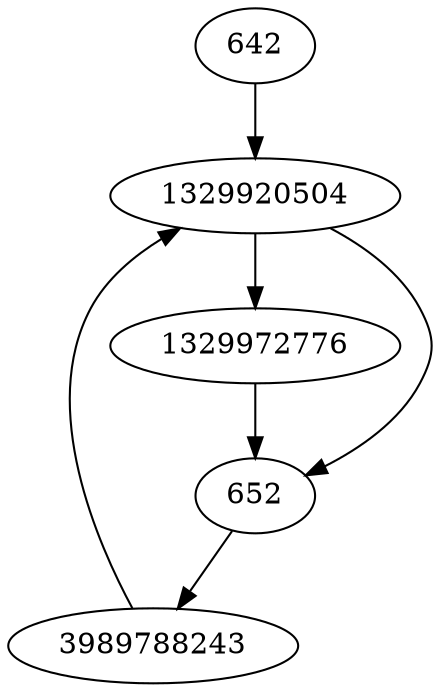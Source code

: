 strict digraph  {
642;
1329972776;
652;
3989788243;
1329920504;
642 -> 1329920504;
1329972776 -> 652;
652 -> 3989788243;
3989788243 -> 1329920504;
1329920504 -> 1329972776;
1329920504 -> 652;
}
